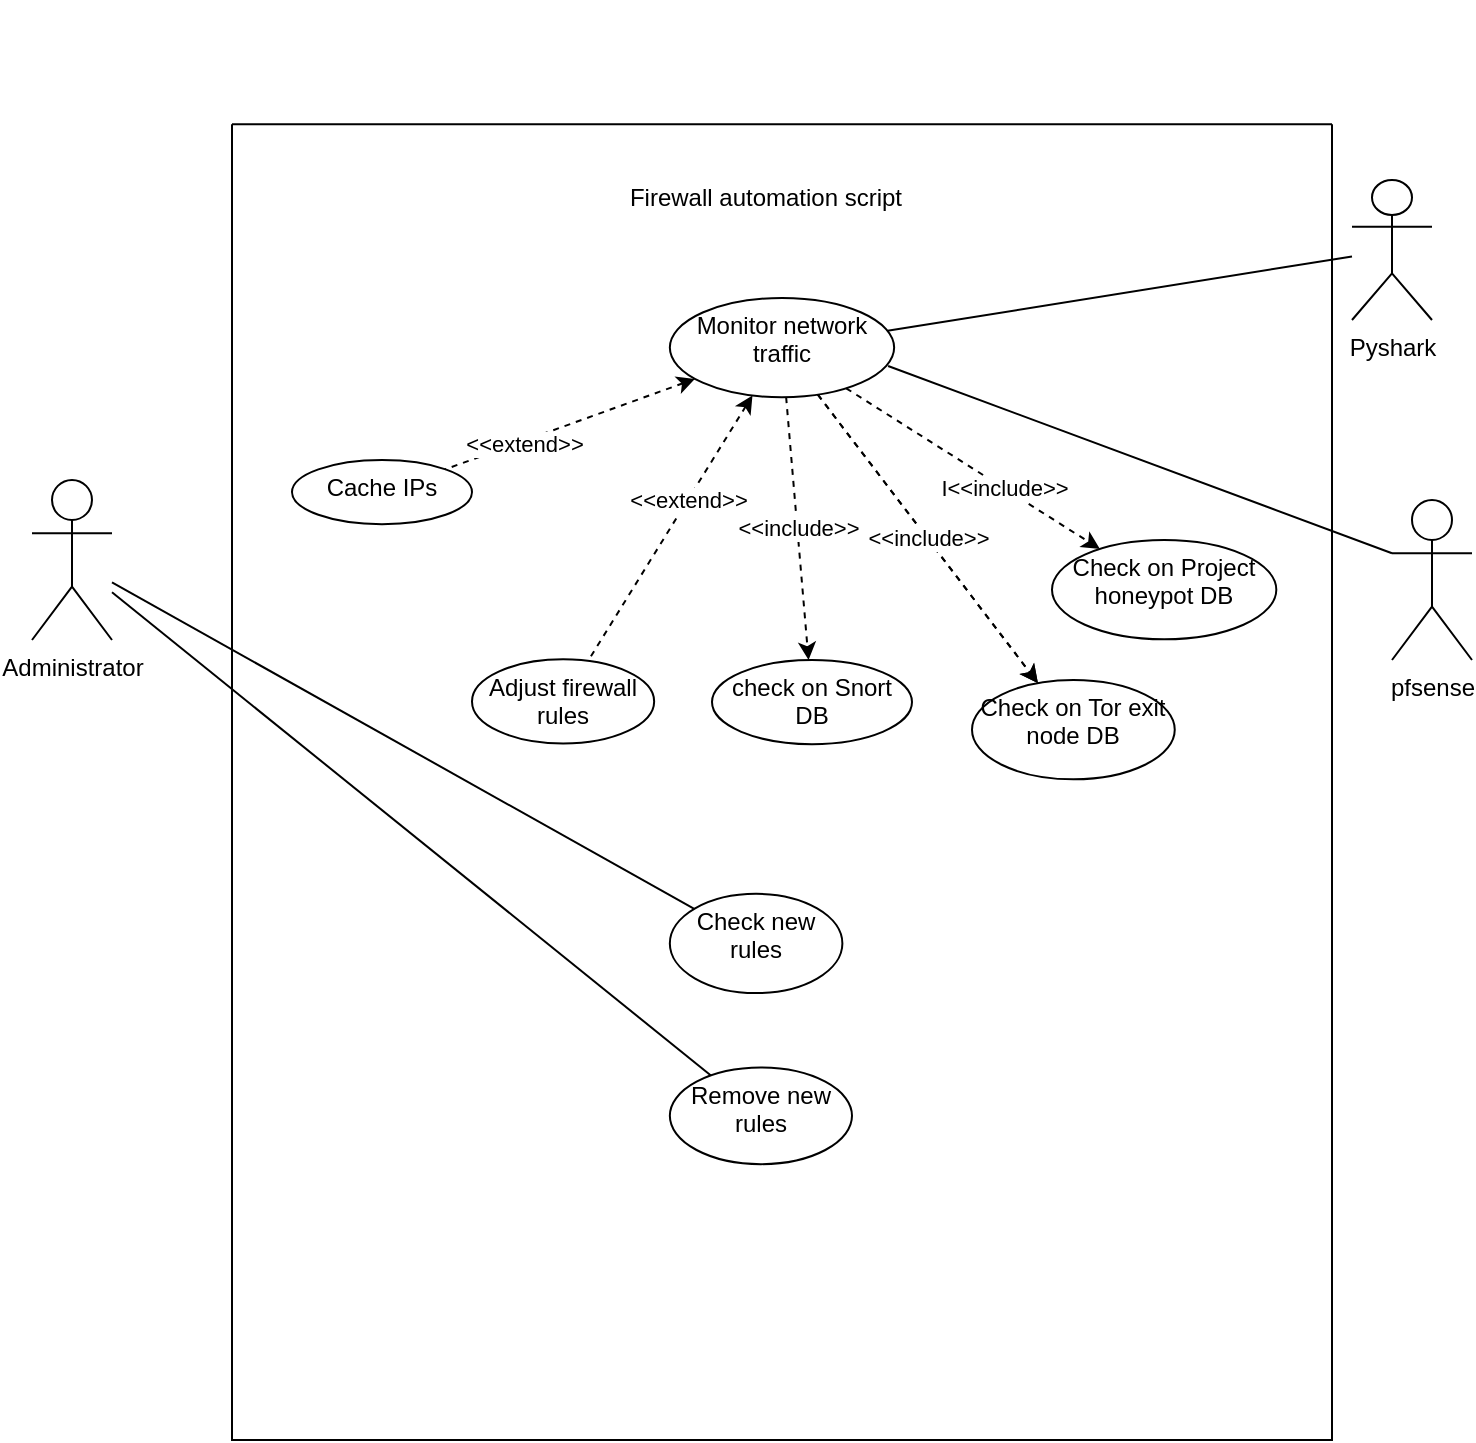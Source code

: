<mxfile version="16.6.1" type="github">
  <diagram id="C5RBs43oDa-KdzZeNtuy" name="Usecase">
    <mxGraphModel dx="1422" dy="752" grid="1" gridSize="10" guides="1" tooltips="1" connect="1" arrows="1" fold="1" page="1" pageScale="1" pageWidth="827" pageHeight="1169" math="0" shadow="0">
      <root>
        <mxCell id="WIyWlLk6GJQsqaUBKTNV-0" />
        <mxCell id="WIyWlLk6GJQsqaUBKTNV-1" parent="WIyWlLk6GJQsqaUBKTNV-0" />
        <mxCell id="m-Big1HEkiJPFNKOQBip-4" value="" style="rounded=0;orthogonalLoop=1;jettySize=auto;html=1;endArrow=none;endFill=0;" edge="1" parent="WIyWlLk6GJQsqaUBKTNV-1" source="IGrWSwenGODjIcfFNpxI-1" target="m-Big1HEkiJPFNKOQBip-3">
          <mxGeometry relative="1" as="geometry" />
        </mxCell>
        <mxCell id="m-Big1HEkiJPFNKOQBip-6" value="" style="edgeStyle=none;rounded=0;orthogonalLoop=1;jettySize=auto;html=1;endArrow=none;endFill=0;" edge="1" parent="WIyWlLk6GJQsqaUBKTNV-1" source="IGrWSwenGODjIcfFNpxI-1" target="m-Big1HEkiJPFNKOQBip-5">
          <mxGeometry relative="1" as="geometry" />
        </mxCell>
        <mxCell id="IGrWSwenGODjIcfFNpxI-1" value="Administrator" style="shape=umlActor;verticalLabelPosition=bottom;verticalAlign=top;html=1;outlineConnect=0;" parent="WIyWlLk6GJQsqaUBKTNV-1" vertex="1">
          <mxGeometry x="80" y="280" width="40" height="80" as="geometry" />
        </mxCell>
        <mxCell id="IGrWSwenGODjIcfFNpxI-4" value="" style="group" parent="WIyWlLk6GJQsqaUBKTNV-1" vertex="1" connectable="0">
          <mxGeometry x="180" y="40" width="550" height="720" as="geometry" />
        </mxCell>
        <mxCell id="IGrWSwenGODjIcfFNpxI-0" value="" style="swimlane;startSize=0;" parent="IGrWSwenGODjIcfFNpxI-4" vertex="1">
          <mxGeometry y="62.069" width="550" height="657.931" as="geometry" />
        </mxCell>
        <mxCell id="IGrWSwenGODjIcfFNpxI-3" value="Firewall automation script" style="text;html=1;strokeColor=none;fillColor=none;align=center;verticalAlign=middle;whiteSpace=wrap;rounded=0;" parent="IGrWSwenGODjIcfFNpxI-0" vertex="1">
          <mxGeometry x="183.333" y="12.414" width="168.235" height="49.655" as="geometry" />
        </mxCell>
        <mxCell id="m-Big1HEkiJPFNKOQBip-3" value="&lt;div align=&quot;center&quot;&gt;Check new rules&lt;/div&gt;" style="ellipse;whiteSpace=wrap;html=1;verticalAlign=top;align=center;" vertex="1" parent="IGrWSwenGODjIcfFNpxI-0">
          <mxGeometry x="218.919" y="384.828" width="86.275" height="49.655" as="geometry" />
        </mxCell>
        <mxCell id="m-Big1HEkiJPFNKOQBip-5" value="Remove new rules" style="ellipse;whiteSpace=wrap;html=1;verticalAlign=top;" vertex="1" parent="IGrWSwenGODjIcfFNpxI-0">
          <mxGeometry x="218.92" y="471.72" width="91.08" height="48.28" as="geometry" />
        </mxCell>
        <mxCell id="m-Big1HEkiJPFNKOQBip-12" value="" style="edgeStyle=none;rounded=0;orthogonalLoop=1;jettySize=auto;html=1;dashed=1;startArrow=none;startFill=0;endArrow=classic;endFill=1;" edge="1" parent="IGrWSwenGODjIcfFNpxI-0" source="m-Big1HEkiJPFNKOQBip-8" target="m-Big1HEkiJPFNKOQBip-10">
          <mxGeometry relative="1" as="geometry" />
        </mxCell>
        <mxCell id="m-Big1HEkiJPFNKOQBip-8" value="Monitor network traffic" style="ellipse;whiteSpace=wrap;html=1;verticalAlign=top;" vertex="1" parent="IGrWSwenGODjIcfFNpxI-0">
          <mxGeometry x="218.922" y="86.897" width="112.157" height="49.655" as="geometry" />
        </mxCell>
        <mxCell id="m-Big1HEkiJPFNKOQBip-10" value="Check on Tor exit node DB" style="ellipse;whiteSpace=wrap;html=1;verticalAlign=top;" vertex="1" parent="IGrWSwenGODjIcfFNpxI-0">
          <mxGeometry x="370.004" y="277.936" width="101.373" height="49.655" as="geometry" />
        </mxCell>
        <mxCell id="m-Big1HEkiJPFNKOQBip-11" value="&amp;lt;&amp;lt;include&amp;gt;&amp;gt;" style="edgeStyle=none;rounded=0;orthogonalLoop=1;jettySize=auto;html=1;endArrow=classic;endFill=1;dashed=1;startArrow=none;startFill=0;" edge="1" parent="IGrWSwenGODjIcfFNpxI-0" source="m-Big1HEkiJPFNKOQBip-8" target="m-Big1HEkiJPFNKOQBip-10">
          <mxGeometry relative="1" as="geometry" />
        </mxCell>
        <mxCell id="m-Big1HEkiJPFNKOQBip-13" value="Check on Project honeypot DB" style="ellipse;whiteSpace=wrap;html=1;verticalAlign=top;" vertex="1" parent="IGrWSwenGODjIcfFNpxI-0">
          <mxGeometry x="410.002" y="207.936" width="112.157" height="49.655" as="geometry" />
        </mxCell>
        <mxCell id="m-Big1HEkiJPFNKOQBip-14" value="" style="edgeStyle=none;rounded=0;orthogonalLoop=1;jettySize=auto;html=1;dashed=1;startArrow=none;startFill=0;endArrow=classic;endFill=1;" edge="1" parent="IGrWSwenGODjIcfFNpxI-0" source="m-Big1HEkiJPFNKOQBip-8" target="m-Big1HEkiJPFNKOQBip-13">
          <mxGeometry relative="1" as="geometry" />
        </mxCell>
        <mxCell id="m-Big1HEkiJPFNKOQBip-17" value="I&amp;lt;&amp;lt;include&amp;gt;&amp;gt;" style="edgeLabel;html=1;align=center;verticalAlign=middle;resizable=0;points=[];" vertex="1" connectable="0" parent="m-Big1HEkiJPFNKOQBip-14">
          <mxGeometry x="0.231" relative="1" as="geometry">
            <mxPoint as="offset" />
          </mxGeometry>
        </mxCell>
        <mxCell id="m-Big1HEkiJPFNKOQBip-15" value="check on Snort DB" style="ellipse;whiteSpace=wrap;html=1;verticalAlign=top;" vertex="1" parent="IGrWSwenGODjIcfFNpxI-0">
          <mxGeometry x="240" y="267.93" width="100" height="42.07" as="geometry" />
        </mxCell>
        <mxCell id="m-Big1HEkiJPFNKOQBip-16" value="&amp;lt;&amp;lt;include&amp;gt;&amp;gt;" style="edgeStyle=none;rounded=0;orthogonalLoop=1;jettySize=auto;html=1;dashed=1;startArrow=none;startFill=0;endArrow=classic;endFill=1;" edge="1" parent="IGrWSwenGODjIcfFNpxI-0" source="m-Big1HEkiJPFNKOQBip-8" target="m-Big1HEkiJPFNKOQBip-15">
          <mxGeometry relative="1" as="geometry" />
        </mxCell>
        <mxCell id="m-Big1HEkiJPFNKOQBip-18" value="Cache IPs" style="ellipse;whiteSpace=wrap;html=1;verticalAlign=top;" vertex="1" parent="IGrWSwenGODjIcfFNpxI-0">
          <mxGeometry x="30" y="167.93" width="90" height="32.07" as="geometry" />
        </mxCell>
        <mxCell id="m-Big1HEkiJPFNKOQBip-19" value="" style="edgeStyle=none;rounded=0;orthogonalLoop=1;jettySize=auto;html=1;dashed=1;startArrow=classic;startFill=1;endArrow=none;endFill=0;" edge="1" parent="IGrWSwenGODjIcfFNpxI-0" source="m-Big1HEkiJPFNKOQBip-8" target="m-Big1HEkiJPFNKOQBip-18">
          <mxGeometry relative="1" as="geometry" />
        </mxCell>
        <mxCell id="m-Big1HEkiJPFNKOQBip-20" value="&amp;lt;&amp;lt;extend&amp;gt;&amp;gt;" style="edgeLabel;html=1;align=center;verticalAlign=middle;resizable=0;points=[];" vertex="1" connectable="0" parent="m-Big1HEkiJPFNKOQBip-19">
          <mxGeometry x="0.375" y="1" relative="1" as="geometry">
            <mxPoint as="offset" />
          </mxGeometry>
        </mxCell>
        <mxCell id="m-Big1HEkiJPFNKOQBip-21" value="Adjust firewall rules" style="ellipse;whiteSpace=wrap;html=1;verticalAlign=top;" vertex="1" parent="IGrWSwenGODjIcfFNpxI-0">
          <mxGeometry x="120.0" y="267.59" width="91.08" height="42.07" as="geometry" />
        </mxCell>
        <mxCell id="m-Big1HEkiJPFNKOQBip-22" value="" style="edgeStyle=none;rounded=0;orthogonalLoop=1;jettySize=auto;html=1;dashed=1;startArrow=classic;startFill=1;endArrow=none;endFill=0;" edge="1" parent="IGrWSwenGODjIcfFNpxI-0" source="m-Big1HEkiJPFNKOQBip-8" target="m-Big1HEkiJPFNKOQBip-21">
          <mxGeometry relative="1" as="geometry" />
        </mxCell>
        <mxCell id="m-Big1HEkiJPFNKOQBip-23" value="&amp;lt;&amp;lt;extend&amp;gt;&amp;gt;" style="edgeLabel;html=1;align=center;verticalAlign=middle;resizable=0;points=[];" vertex="1" connectable="0" parent="m-Big1HEkiJPFNKOQBip-22">
          <mxGeometry x="-0.217" relative="1" as="geometry">
            <mxPoint as="offset" />
          </mxGeometry>
        </mxCell>
        <mxCell id="m-Big1HEkiJPFNKOQBip-9" value="" style="edgeStyle=none;rounded=0;orthogonalLoop=1;jettySize=auto;html=1;endArrow=none;endFill=0;" edge="1" parent="WIyWlLk6GJQsqaUBKTNV-1" source="m-Big1HEkiJPFNKOQBip-7" target="m-Big1HEkiJPFNKOQBip-8">
          <mxGeometry relative="1" as="geometry" />
        </mxCell>
        <mxCell id="m-Big1HEkiJPFNKOQBip-7" value="Pyshark" style="shape=umlActor;verticalLabelPosition=bottom;verticalAlign=top;html=1;outlineConnect=0;" vertex="1" parent="WIyWlLk6GJQsqaUBKTNV-1">
          <mxGeometry x="740" y="130" width="40" height="70" as="geometry" />
        </mxCell>
        <mxCell id="m-Big1HEkiJPFNKOQBip-27" style="edgeStyle=none;rounded=0;orthogonalLoop=1;jettySize=auto;html=1;exitX=0;exitY=0.333;exitDx=0;exitDy=0;exitPerimeter=0;entryX=0.973;entryY=0.685;entryDx=0;entryDy=0;entryPerimeter=0;startArrow=none;startFill=0;endArrow=none;endFill=0;" edge="1" parent="WIyWlLk6GJQsqaUBKTNV-1" source="m-Big1HEkiJPFNKOQBip-26" target="m-Big1HEkiJPFNKOQBip-8">
          <mxGeometry relative="1" as="geometry" />
        </mxCell>
        <mxCell id="m-Big1HEkiJPFNKOQBip-26" value="pfsense" style="shape=umlActor;verticalLabelPosition=bottom;verticalAlign=top;html=1;outlineConnect=0;" vertex="1" parent="WIyWlLk6GJQsqaUBKTNV-1">
          <mxGeometry x="760" y="290" width="40" height="80" as="geometry" />
        </mxCell>
      </root>
    </mxGraphModel>
  </diagram>
</mxfile>
